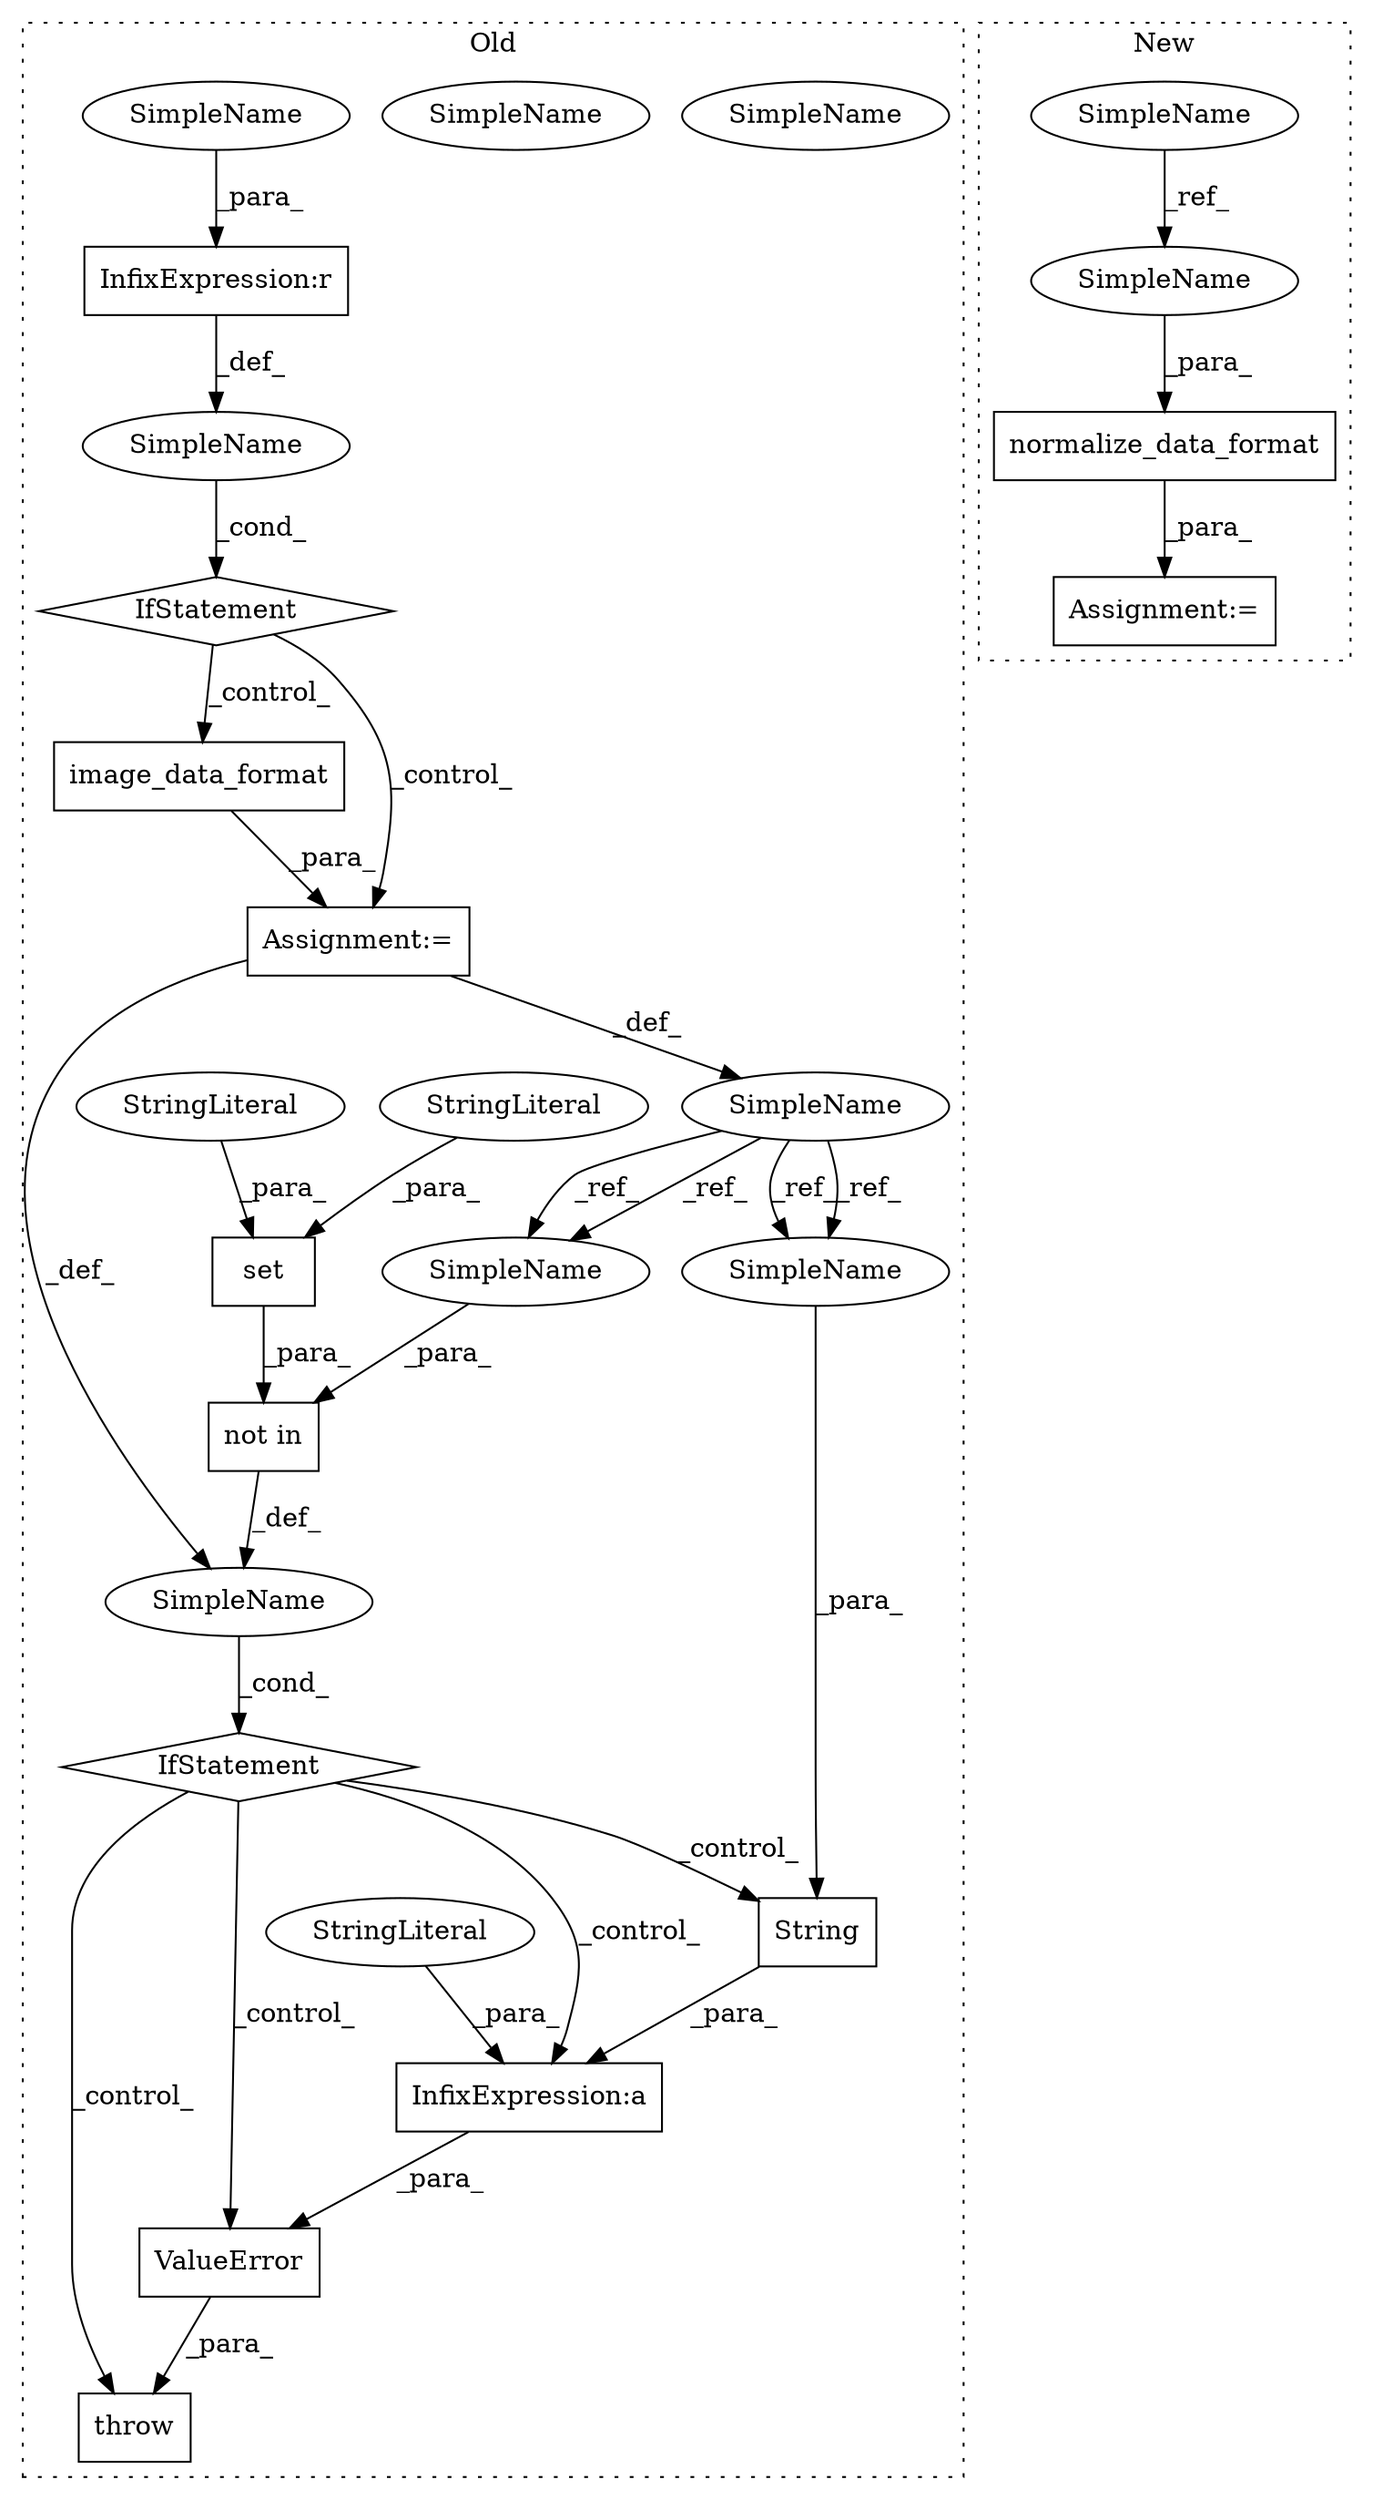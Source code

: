 digraph G {
subgraph cluster0 {
1 [label="ValueError" a="32" s="52904,52959" l="11,1" shape="box"];
3 [label="not in" a="108" s="52832" l="56" shape="box"];
4 [label="IfStatement" a="25" s="52824,52888" l="8,2" shape="diamond"];
5 [label="set" a="32" s="52851,52887" l="4,1" shape="box"];
6 [label="SimpleName" a="42" s="" l="" shape="ellipse"];
7 [label="StringLiteral" a="45" s="52855" l="16" shape="ellipse"];
8 [label="StringLiteral" a="45" s="52872" l="15" shape="ellipse"];
9 [label="throw" a="53" s="52898" l="6" shape="box"];
11 [label="image_data_format" a="32" s="52793" l="19" shape="box"];
12 [label="InfixExpression:r" a="27" s="52763" l="4" shape="box"];
13 [label="SimpleName" a="42" s="" l="" shape="ellipse"];
14 [label="IfStatement" a="25" s="52748,52771" l="4,2" shape="diamond"];
15 [label="Assignment:=" a="7" s="52792" l="1" shape="box"];
16 [label="InfixExpression:a" a="27" s="52937" l="3" shape="box"];
17 [label="StringLiteral" a="45" s="52915" l="22" shape="ellipse"];
18 [label="SimpleName" a="42" s="52781" l="11" shape="ellipse"];
19 [label="String" a="32" s="52940,52958" l="7,1" shape="box"];
21 [label="SimpleName" a="42" s="52947" l="11" shape="ellipse"];
22 [label="SimpleName" a="42" s="52832" l="11" shape="ellipse"];
24 [label="SimpleName" a="42" s="52832" l="11" shape="ellipse"];
25 [label="SimpleName" a="42" s="52752" l="11" shape="ellipse"];
26 [label="SimpleName" a="42" s="52947" l="11" shape="ellipse"];
label = "Old";
style="dotted";
}
subgraph cluster1 {
2 [label="normalize_data_format" a="32" s="52247,52280" l="22,1" shape="box"];
10 [label="Assignment:=" a="7" s="52246" l="1" shape="box"];
20 [label="SimpleName" a="42" s="52010" l="11" shape="ellipse"];
23 [label="SimpleName" a="42" s="52269" l="11" shape="ellipse"];
label = "New";
style="dotted";
}
1 -> 9 [label="_para_"];
2 -> 10 [label="_para_"];
3 -> 6 [label="_def_"];
4 -> 9 [label="_control_"];
4 -> 16 [label="_control_"];
4 -> 19 [label="_control_"];
4 -> 1 [label="_control_"];
5 -> 3 [label="_para_"];
6 -> 4 [label="_cond_"];
7 -> 5 [label="_para_"];
8 -> 5 [label="_para_"];
11 -> 15 [label="_para_"];
12 -> 13 [label="_def_"];
13 -> 14 [label="_cond_"];
14 -> 15 [label="_control_"];
14 -> 11 [label="_control_"];
15 -> 18 [label="_def_"];
15 -> 6 [label="_def_"];
16 -> 1 [label="_para_"];
17 -> 16 [label="_para_"];
18 -> 24 [label="_ref_"];
18 -> 24 [label="_ref_"];
18 -> 26 [label="_ref_"];
18 -> 26 [label="_ref_"];
19 -> 16 [label="_para_"];
20 -> 23 [label="_ref_"];
23 -> 2 [label="_para_"];
24 -> 3 [label="_para_"];
25 -> 12 [label="_para_"];
26 -> 19 [label="_para_"];
}